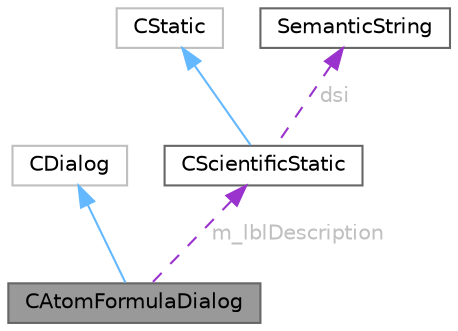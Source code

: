 digraph "CAtomFormulaDialog"
{
 // LATEX_PDF_SIZE
  bgcolor="transparent";
  edge [fontname=Helvetica,fontsize=10,labelfontname=Helvetica,labelfontsize=10];
  node [fontname=Helvetica,fontsize=10,shape=box,height=0.2,width=0.4];
  Node1 [id="Node000001",label="CAtomFormulaDialog",height=0.2,width=0.4,color="gray40", fillcolor="grey60", style="filled", fontcolor="black",tooltip="Диалоговое окно для работы с атомными формулами."];
  Node2 -> Node1 [id="edge1_Node000001_Node000002",dir="back",color="steelblue1",style="solid",tooltip=" "];
  Node2 [id="Node000002",label="CDialog",height=0.2,width=0.4,color="grey75", fillcolor="white", style="filled",tooltip=" "];
  Node3 -> Node1 [id="edge2_Node000001_Node000003",dir="back",color="darkorchid3",style="dashed",tooltip=" ",label=" m_lblDescription",fontcolor="grey" ];
  Node3 [id="Node000003",label="CScientificStatic",height=0.2,width=0.4,color="gray40", fillcolor="white", style="filled",URL="$classCScientificStatic.html",tooltip="Класс настраиваемого статического элемента управления для отображения математических выражений со спе..."];
  Node4 -> Node3 [id="edge3_Node000003_Node000004",dir="back",color="steelblue1",style="solid",tooltip=" "];
  Node4 [id="Node000004",label="CStatic",height=0.2,width=0.4,color="grey75", fillcolor="white", style="filled",tooltip=" "];
  Node5 -> Node3 [id="edge4_Node000003_Node000005",dir="back",color="darkorchid3",style="dashed",tooltip=" ",label=" dsi",fontcolor="grey" ];
  Node5 [id="Node000005",label="SemanticString",height=0.2,width=0.4,color="gray40", fillcolor="white", style="filled",URL="$classSemanticString.html",tooltip="Представляет семантическую строку для отображения математических выражений со стилизацией."];
}
